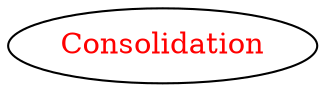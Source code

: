digraph dependencyGraph {
 concentrate=true;
 ranksep="2.0";
 rankdir="LR"; 
 splines="ortho";
"Consolidation" [fontcolor="red"];
}